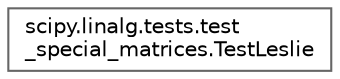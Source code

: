 digraph "Graphical Class Hierarchy"
{
 // LATEX_PDF_SIZE
  bgcolor="transparent";
  edge [fontname=Helvetica,fontsize=10,labelfontname=Helvetica,labelfontsize=10];
  node [fontname=Helvetica,fontsize=10,shape=box,height=0.2,width=0.4];
  rankdir="LR";
  Node0 [id="Node000000",label="scipy.linalg.tests.test\l_special_matrices.TestLeslie",height=0.2,width=0.4,color="grey40", fillcolor="white", style="filled",URL="$d6/dab/classscipy_1_1linalg_1_1tests_1_1test__special__matrices_1_1TestLeslie.html",tooltip=" "];
}
